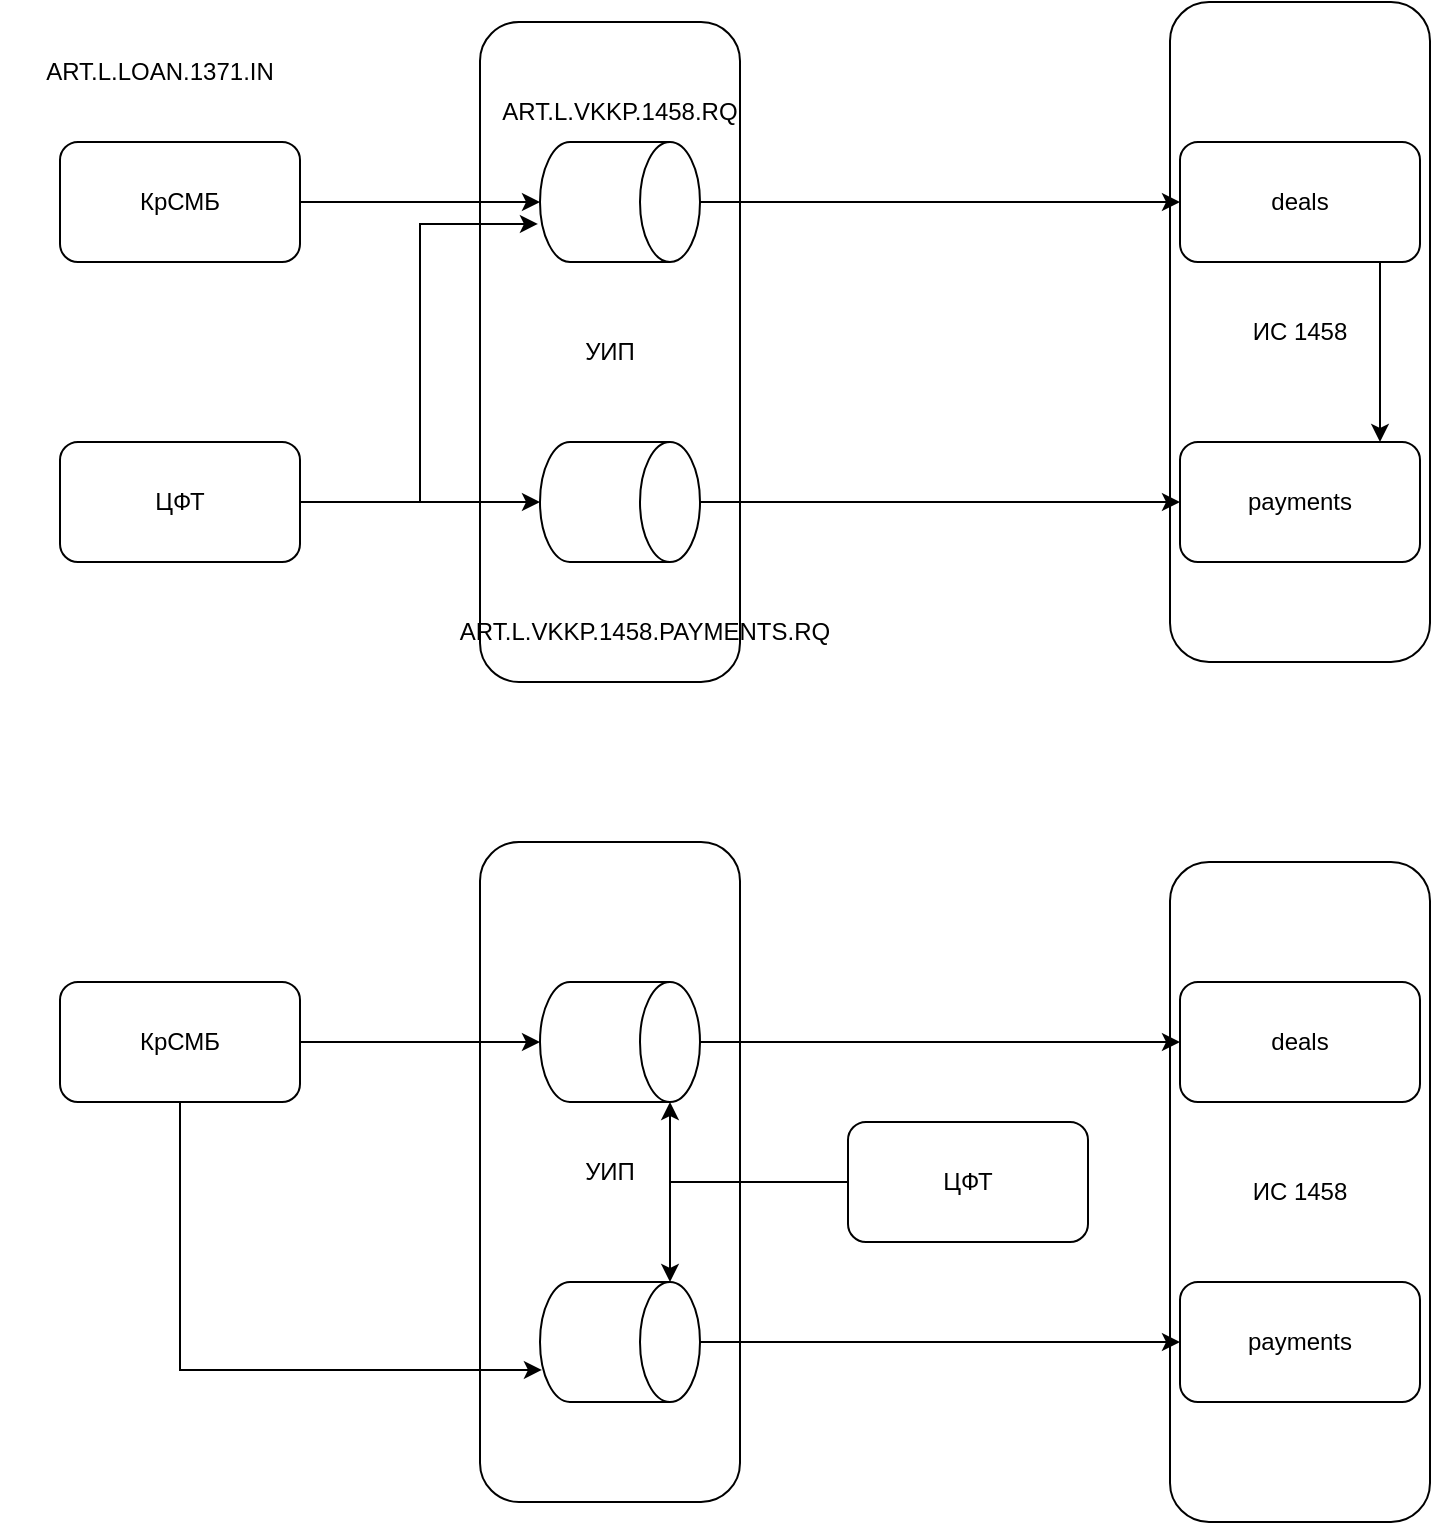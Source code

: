 <mxfile version="24.7.6">
  <diagram name="Страница — 1" id="hXMB-YMLmVzZ4zF9cZrb">
    <mxGraphModel dx="2221" dy="866" grid="1" gridSize="10" guides="1" tooltips="1" connect="1" arrows="1" fold="1" page="1" pageScale="1" pageWidth="827" pageHeight="1169" math="0" shadow="0">
      <root>
        <mxCell id="0" />
        <mxCell id="1" parent="0" />
        <mxCell id="GZUUf-TcJM9M3wCEMww6-44" value="" style="group" vertex="1" connectable="0" parent="1">
          <mxGeometry x="-50" y="490" width="685" height="340" as="geometry" />
        </mxCell>
        <mxCell id="GZUUf-TcJM9M3wCEMww6-43" value="ИС 1458" style="rounded=1;whiteSpace=wrap;html=1;" vertex="1" parent="GZUUf-TcJM9M3wCEMww6-44">
          <mxGeometry x="555" y="10" width="130" height="330" as="geometry" />
        </mxCell>
        <mxCell id="GZUUf-TcJM9M3wCEMww6-35" value="УИП" style="rounded=1;whiteSpace=wrap;html=1;" vertex="1" parent="GZUUf-TcJM9M3wCEMww6-44">
          <mxGeometry x="210" width="130" height="330" as="geometry" />
        </mxCell>
        <mxCell id="GZUUf-TcJM9M3wCEMww6-7" value="deals" style="rounded=1;whiteSpace=wrap;html=1;" vertex="1" parent="GZUUf-TcJM9M3wCEMww6-44">
          <mxGeometry x="560" y="70" width="120" height="60" as="geometry" />
        </mxCell>
        <mxCell id="GZUUf-TcJM9M3wCEMww6-8" value="payments" style="rounded=1;whiteSpace=wrap;html=1;" vertex="1" parent="GZUUf-TcJM9M3wCEMww6-44">
          <mxGeometry x="560" y="220" width="120" height="60" as="geometry" />
        </mxCell>
        <mxCell id="GZUUf-TcJM9M3wCEMww6-9" value="КрСМБ" style="rounded=1;whiteSpace=wrap;html=1;" vertex="1" parent="GZUUf-TcJM9M3wCEMww6-44">
          <mxGeometry y="70" width="120" height="60" as="geometry" />
        </mxCell>
        <mxCell id="GZUUf-TcJM9M3wCEMww6-10" style="edgeStyle=orthogonalEdgeStyle;rounded=0;orthogonalLoop=1;jettySize=auto;html=1;" edge="1" parent="GZUUf-TcJM9M3wCEMww6-44" source="GZUUf-TcJM9M3wCEMww6-11" target="GZUUf-TcJM9M3wCEMww6-7">
          <mxGeometry relative="1" as="geometry" />
        </mxCell>
        <mxCell id="GZUUf-TcJM9M3wCEMww6-11" value="" style="shape=cylinder3;whiteSpace=wrap;html=1;boundedLbl=1;backgroundOutline=1;size=15;rotation=90;" vertex="1" parent="GZUUf-TcJM9M3wCEMww6-44">
          <mxGeometry x="250" y="60" width="60" height="80" as="geometry" />
        </mxCell>
        <mxCell id="GZUUf-TcJM9M3wCEMww6-12" style="edgeStyle=orthogonalEdgeStyle;rounded=0;orthogonalLoop=1;jettySize=auto;html=1;entryX=0.5;entryY=1;entryDx=0;entryDy=0;entryPerimeter=0;" edge="1" parent="GZUUf-TcJM9M3wCEMww6-44" source="GZUUf-TcJM9M3wCEMww6-9" target="GZUUf-TcJM9M3wCEMww6-11">
          <mxGeometry relative="1" as="geometry" />
        </mxCell>
        <mxCell id="GZUUf-TcJM9M3wCEMww6-15" style="edgeStyle=orthogonalEdgeStyle;rounded=0;orthogonalLoop=1;jettySize=auto;html=1;" edge="1" parent="GZUUf-TcJM9M3wCEMww6-44" source="GZUUf-TcJM9M3wCEMww6-14" target="GZUUf-TcJM9M3wCEMww6-8">
          <mxGeometry relative="1" as="geometry" />
        </mxCell>
        <mxCell id="GZUUf-TcJM9M3wCEMww6-14" value="" style="shape=cylinder3;whiteSpace=wrap;html=1;boundedLbl=1;backgroundOutline=1;size=15;rotation=90;" vertex="1" parent="GZUUf-TcJM9M3wCEMww6-44">
          <mxGeometry x="250" y="210" width="60" height="80" as="geometry" />
        </mxCell>
        <mxCell id="GZUUf-TcJM9M3wCEMww6-17" style="edgeStyle=orthogonalEdgeStyle;rounded=0;orthogonalLoop=1;jettySize=auto;html=1;entryX=0.733;entryY=0.988;entryDx=0;entryDy=0;entryPerimeter=0;" edge="1" parent="GZUUf-TcJM9M3wCEMww6-44" source="GZUUf-TcJM9M3wCEMww6-9" target="GZUUf-TcJM9M3wCEMww6-14">
          <mxGeometry relative="1" as="geometry">
            <Array as="points">
              <mxPoint x="60" y="264" />
            </Array>
          </mxGeometry>
        </mxCell>
        <mxCell id="GZUUf-TcJM9M3wCEMww6-27" style="edgeStyle=orthogonalEdgeStyle;rounded=0;orthogonalLoop=1;jettySize=auto;html=1;entryX=0;entryY=0;entryDx=0;entryDy=15;entryPerimeter=0;" edge="1" parent="GZUUf-TcJM9M3wCEMww6-44" source="GZUUf-TcJM9M3wCEMww6-25" target="GZUUf-TcJM9M3wCEMww6-14">
          <mxGeometry relative="1" as="geometry" />
        </mxCell>
        <mxCell id="GZUUf-TcJM9M3wCEMww6-25" value="ЦФТ" style="rounded=1;whiteSpace=wrap;html=1;" vertex="1" parent="GZUUf-TcJM9M3wCEMww6-44">
          <mxGeometry x="394" y="140" width="120" height="60" as="geometry" />
        </mxCell>
        <mxCell id="GZUUf-TcJM9M3wCEMww6-28" style="edgeStyle=orthogonalEdgeStyle;rounded=0;orthogonalLoop=1;jettySize=auto;html=1;entryX=1;entryY=0;entryDx=0;entryDy=15;entryPerimeter=0;" edge="1" parent="GZUUf-TcJM9M3wCEMww6-44" source="GZUUf-TcJM9M3wCEMww6-25" target="GZUUf-TcJM9M3wCEMww6-11">
          <mxGeometry relative="1" as="geometry" />
        </mxCell>
        <mxCell id="GZUUf-TcJM9M3wCEMww6-45" value="" style="group" vertex="1" connectable="0" parent="1">
          <mxGeometry x="-80" y="70" width="715" height="340" as="geometry" />
        </mxCell>
        <mxCell id="GZUUf-TcJM9M3wCEMww6-42" value="ИС 1458" style="rounded=1;whiteSpace=wrap;html=1;" vertex="1" parent="GZUUf-TcJM9M3wCEMww6-45">
          <mxGeometry x="585" width="130" height="330" as="geometry" />
        </mxCell>
        <mxCell id="GZUUf-TcJM9M3wCEMww6-32" value="УИП" style="rounded=1;whiteSpace=wrap;html=1;" vertex="1" parent="GZUUf-TcJM9M3wCEMww6-45">
          <mxGeometry x="240" y="10" width="130" height="330" as="geometry" />
        </mxCell>
        <mxCell id="GZUUf-TcJM9M3wCEMww6-13" style="edgeStyle=orthogonalEdgeStyle;rounded=0;orthogonalLoop=1;jettySize=auto;html=1;entryX=0.5;entryY=0;entryDx=0;entryDy=0;" edge="1" parent="GZUUf-TcJM9M3wCEMww6-45">
          <mxGeometry relative="1" as="geometry">
            <mxPoint x="690" y="130" as="sourcePoint" />
            <mxPoint x="690" y="220" as="targetPoint" />
          </mxGeometry>
        </mxCell>
        <mxCell id="GZUUf-TcJM9M3wCEMww6-1" value="deals" style="rounded=1;whiteSpace=wrap;html=1;" vertex="1" parent="GZUUf-TcJM9M3wCEMww6-45">
          <mxGeometry x="590" y="70" width="120" height="60" as="geometry" />
        </mxCell>
        <mxCell id="GZUUf-TcJM9M3wCEMww6-2" value="payments" style="rounded=1;whiteSpace=wrap;html=1;" vertex="1" parent="GZUUf-TcJM9M3wCEMww6-45">
          <mxGeometry x="590" y="220" width="120" height="60" as="geometry" />
        </mxCell>
        <mxCell id="GZUUf-TcJM9M3wCEMww6-3" value="КрСМБ" style="rounded=1;whiteSpace=wrap;html=1;" vertex="1" parent="GZUUf-TcJM9M3wCEMww6-45">
          <mxGeometry x="30" y="70" width="120" height="60" as="geometry" />
        </mxCell>
        <mxCell id="GZUUf-TcJM9M3wCEMww6-6" style="edgeStyle=orthogonalEdgeStyle;rounded=0;orthogonalLoop=1;jettySize=auto;html=1;" edge="1" parent="GZUUf-TcJM9M3wCEMww6-45" source="GZUUf-TcJM9M3wCEMww6-4" target="GZUUf-TcJM9M3wCEMww6-1">
          <mxGeometry relative="1" as="geometry" />
        </mxCell>
        <mxCell id="GZUUf-TcJM9M3wCEMww6-4" value="" style="shape=cylinder3;whiteSpace=wrap;html=1;boundedLbl=1;backgroundOutline=1;size=15;rotation=90;" vertex="1" parent="GZUUf-TcJM9M3wCEMww6-45">
          <mxGeometry x="280" y="60" width="60" height="80" as="geometry" />
        </mxCell>
        <mxCell id="GZUUf-TcJM9M3wCEMww6-5" style="edgeStyle=orthogonalEdgeStyle;rounded=0;orthogonalLoop=1;jettySize=auto;html=1;entryX=0.5;entryY=1;entryDx=0;entryDy=0;entryPerimeter=0;" edge="1" parent="GZUUf-TcJM9M3wCEMww6-45" source="GZUUf-TcJM9M3wCEMww6-3" target="GZUUf-TcJM9M3wCEMww6-4">
          <mxGeometry relative="1" as="geometry" />
        </mxCell>
        <mxCell id="GZUUf-TcJM9M3wCEMww6-21" style="edgeStyle=orthogonalEdgeStyle;rounded=0;orthogonalLoop=1;jettySize=auto;html=1;" edge="1" parent="GZUUf-TcJM9M3wCEMww6-45" source="GZUUf-TcJM9M3wCEMww6-20" target="GZUUf-TcJM9M3wCEMww6-2">
          <mxGeometry relative="1" as="geometry" />
        </mxCell>
        <mxCell id="GZUUf-TcJM9M3wCEMww6-20" value="" style="shape=cylinder3;whiteSpace=wrap;html=1;boundedLbl=1;backgroundOutline=1;size=15;rotation=90;" vertex="1" parent="GZUUf-TcJM9M3wCEMww6-45">
          <mxGeometry x="280" y="210" width="60" height="80" as="geometry" />
        </mxCell>
        <mxCell id="GZUUf-TcJM9M3wCEMww6-29" value="ЦФТ" style="rounded=1;whiteSpace=wrap;html=1;" vertex="1" parent="GZUUf-TcJM9M3wCEMww6-45">
          <mxGeometry x="30" y="220" width="120" height="60" as="geometry" />
        </mxCell>
        <mxCell id="GZUUf-TcJM9M3wCEMww6-30" style="edgeStyle=orthogonalEdgeStyle;rounded=0;orthogonalLoop=1;jettySize=auto;html=1;entryX=0.5;entryY=1;entryDx=0;entryDy=0;entryPerimeter=0;" edge="1" parent="GZUUf-TcJM9M3wCEMww6-45" source="GZUUf-TcJM9M3wCEMww6-29" target="GZUUf-TcJM9M3wCEMww6-20">
          <mxGeometry relative="1" as="geometry">
            <Array as="points" />
          </mxGeometry>
        </mxCell>
        <mxCell id="GZUUf-TcJM9M3wCEMww6-36" value="ART.L.VKKP.1458.RQ" style="text;html=1;align=center;verticalAlign=middle;whiteSpace=wrap;rounded=0;" vertex="1" parent="GZUUf-TcJM9M3wCEMww6-45">
          <mxGeometry x="240" y="40" width="140" height="30" as="geometry" />
        </mxCell>
        <mxCell id="GZUUf-TcJM9M3wCEMww6-37" value="ART.L.VKKP.1458.PAYMENTS.RQ" style="text;html=1;align=center;verticalAlign=middle;whiteSpace=wrap;rounded=0;" vertex="1" parent="GZUUf-TcJM9M3wCEMww6-45">
          <mxGeometry x="235" y="300" width="175" height="30" as="geometry" />
        </mxCell>
        <mxCell id="GZUUf-TcJM9M3wCEMww6-38" style="edgeStyle=orthogonalEdgeStyle;rounded=0;orthogonalLoop=1;jettySize=auto;html=1;entryX=0.683;entryY=1.013;entryDx=0;entryDy=0;entryPerimeter=0;" edge="1" parent="GZUUf-TcJM9M3wCEMww6-45" source="GZUUf-TcJM9M3wCEMww6-29" target="GZUUf-TcJM9M3wCEMww6-4">
          <mxGeometry relative="1" as="geometry" />
        </mxCell>
        <mxCell id="GZUUf-TcJM9M3wCEMww6-41" value="ART.L.LOAN.1371.IN" style="text;html=1;align=center;verticalAlign=middle;whiteSpace=wrap;rounded=0;" vertex="1" parent="GZUUf-TcJM9M3wCEMww6-45">
          <mxGeometry y="30" width="160" height="10" as="geometry" />
        </mxCell>
      </root>
    </mxGraphModel>
  </diagram>
</mxfile>
